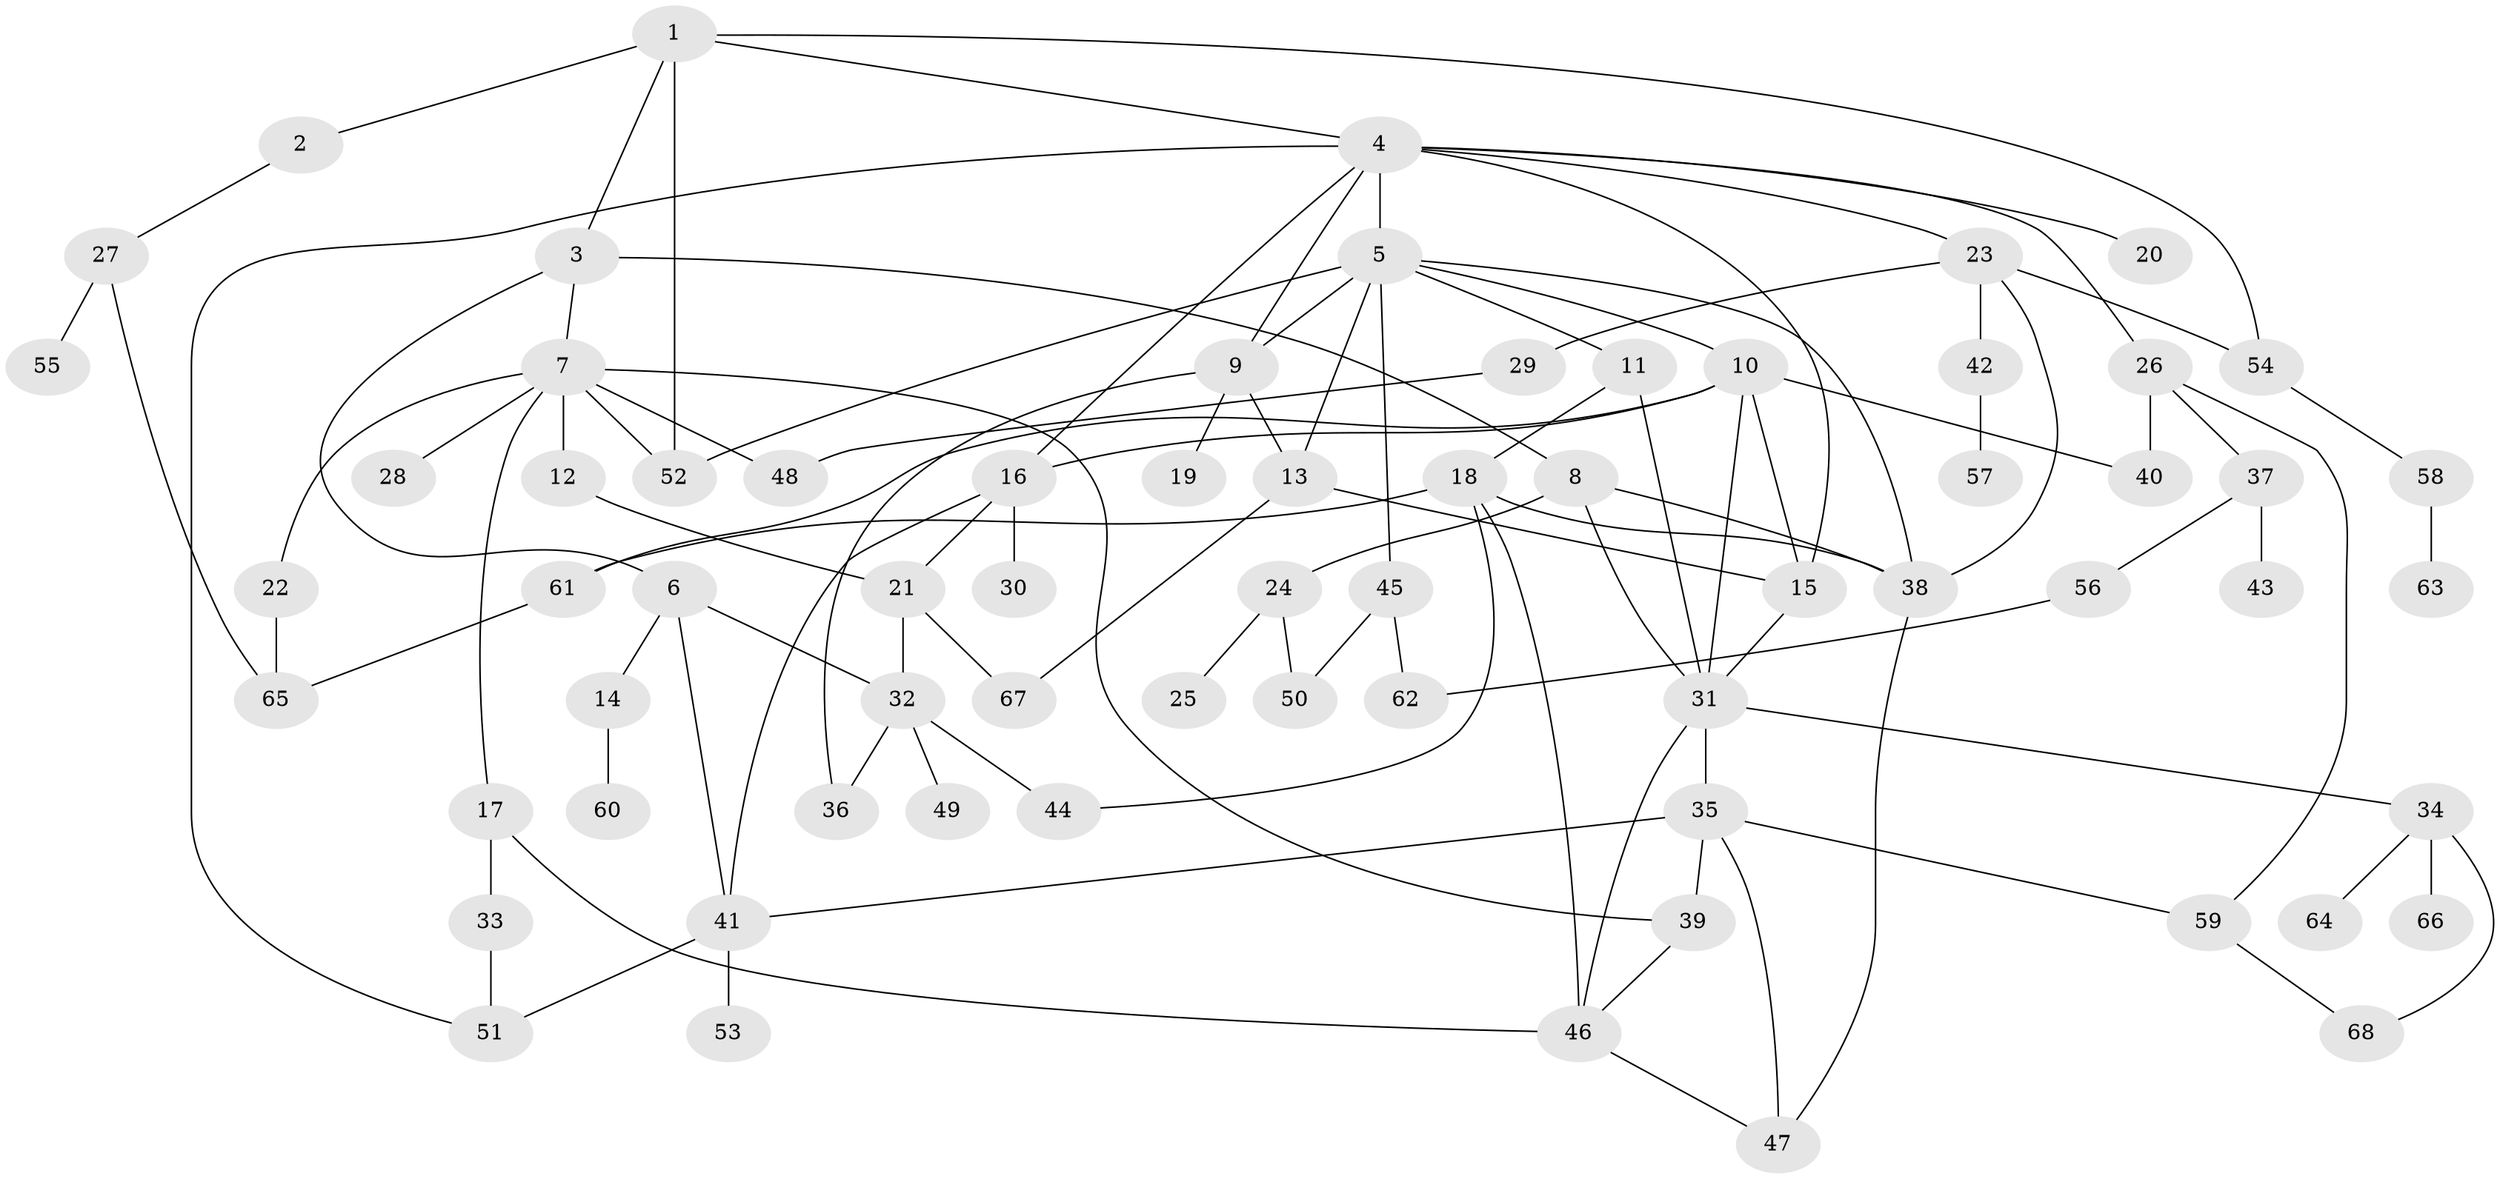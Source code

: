 // original degree distribution, {6: 0.036036036036036036, 2: 0.24324324324324326, 4: 0.09009009009009009, 9: 0.009009009009009009, 8: 0.018018018018018018, 7: 0.009009009009009009, 5: 0.05405405405405406, 3: 0.26126126126126126, 1: 0.27927927927927926}
// Generated by graph-tools (version 1.1) at 2025/49/03/04/25 22:49:08]
// undirected, 68 vertices, 105 edges
graph export_dot {
  node [color=gray90,style=filled];
  1;
  2;
  3;
  4;
  5;
  6;
  7;
  8;
  9;
  10;
  11;
  12;
  13;
  14;
  15;
  16;
  17;
  18;
  19;
  20;
  21;
  22;
  23;
  24;
  25;
  26;
  27;
  28;
  29;
  30;
  31;
  32;
  33;
  34;
  35;
  36;
  37;
  38;
  39;
  40;
  41;
  42;
  43;
  44;
  45;
  46;
  47;
  48;
  49;
  50;
  51;
  52;
  53;
  54;
  55;
  56;
  57;
  58;
  59;
  60;
  61;
  62;
  63;
  64;
  65;
  66;
  67;
  68;
  1 -- 2 [weight=1.0];
  1 -- 3 [weight=1.0];
  1 -- 4 [weight=1.0];
  1 -- 52 [weight=1.0];
  1 -- 54 [weight=1.0];
  2 -- 27 [weight=1.0];
  3 -- 6 [weight=1.0];
  3 -- 7 [weight=1.0];
  3 -- 8 [weight=1.0];
  4 -- 5 [weight=1.0];
  4 -- 9 [weight=1.0];
  4 -- 15 [weight=1.0];
  4 -- 16 [weight=1.0];
  4 -- 20 [weight=1.0];
  4 -- 23 [weight=1.0];
  4 -- 26 [weight=1.0];
  4 -- 51 [weight=1.0];
  5 -- 9 [weight=1.0];
  5 -- 10 [weight=1.0];
  5 -- 11 [weight=1.0];
  5 -- 13 [weight=1.0];
  5 -- 38 [weight=1.0];
  5 -- 45 [weight=1.0];
  5 -- 52 [weight=1.0];
  6 -- 14 [weight=1.0];
  6 -- 32 [weight=1.0];
  6 -- 41 [weight=1.0];
  7 -- 12 [weight=1.0];
  7 -- 17 [weight=1.0];
  7 -- 22 [weight=1.0];
  7 -- 28 [weight=2.0];
  7 -- 39 [weight=1.0];
  7 -- 48 [weight=1.0];
  7 -- 52 [weight=1.0];
  8 -- 24 [weight=1.0];
  8 -- 31 [weight=1.0];
  8 -- 38 [weight=1.0];
  9 -- 13 [weight=1.0];
  9 -- 19 [weight=1.0];
  9 -- 36 [weight=1.0];
  10 -- 15 [weight=1.0];
  10 -- 16 [weight=1.0];
  10 -- 31 [weight=1.0];
  10 -- 40 [weight=1.0];
  10 -- 61 [weight=1.0];
  11 -- 18 [weight=1.0];
  11 -- 31 [weight=1.0];
  12 -- 21 [weight=1.0];
  13 -- 15 [weight=1.0];
  13 -- 67 [weight=1.0];
  14 -- 60 [weight=1.0];
  15 -- 31 [weight=1.0];
  16 -- 21 [weight=1.0];
  16 -- 30 [weight=2.0];
  16 -- 41 [weight=1.0];
  17 -- 33 [weight=1.0];
  17 -- 46 [weight=1.0];
  18 -- 38 [weight=1.0];
  18 -- 44 [weight=1.0];
  18 -- 46 [weight=2.0];
  18 -- 61 [weight=1.0];
  21 -- 32 [weight=1.0];
  21 -- 67 [weight=1.0];
  22 -- 65 [weight=1.0];
  23 -- 29 [weight=1.0];
  23 -- 38 [weight=1.0];
  23 -- 42 [weight=1.0];
  23 -- 54 [weight=1.0];
  24 -- 25 [weight=1.0];
  24 -- 50 [weight=1.0];
  26 -- 37 [weight=1.0];
  26 -- 40 [weight=1.0];
  26 -- 59 [weight=1.0];
  27 -- 55 [weight=1.0];
  27 -- 65 [weight=1.0];
  29 -- 48 [weight=1.0];
  31 -- 34 [weight=1.0];
  31 -- 35 [weight=1.0];
  31 -- 46 [weight=1.0];
  32 -- 36 [weight=1.0];
  32 -- 44 [weight=1.0];
  32 -- 49 [weight=1.0];
  33 -- 51 [weight=1.0];
  34 -- 64 [weight=1.0];
  34 -- 66 [weight=1.0];
  34 -- 68 [weight=1.0];
  35 -- 39 [weight=1.0];
  35 -- 41 [weight=1.0];
  35 -- 47 [weight=1.0];
  35 -- 59 [weight=1.0];
  37 -- 43 [weight=1.0];
  37 -- 56 [weight=1.0];
  38 -- 47 [weight=1.0];
  39 -- 46 [weight=1.0];
  41 -- 51 [weight=1.0];
  41 -- 53 [weight=1.0];
  42 -- 57 [weight=1.0];
  45 -- 50 [weight=1.0];
  45 -- 62 [weight=1.0];
  46 -- 47 [weight=1.0];
  54 -- 58 [weight=1.0];
  56 -- 62 [weight=1.0];
  58 -- 63 [weight=1.0];
  59 -- 68 [weight=1.0];
  61 -- 65 [weight=1.0];
}
